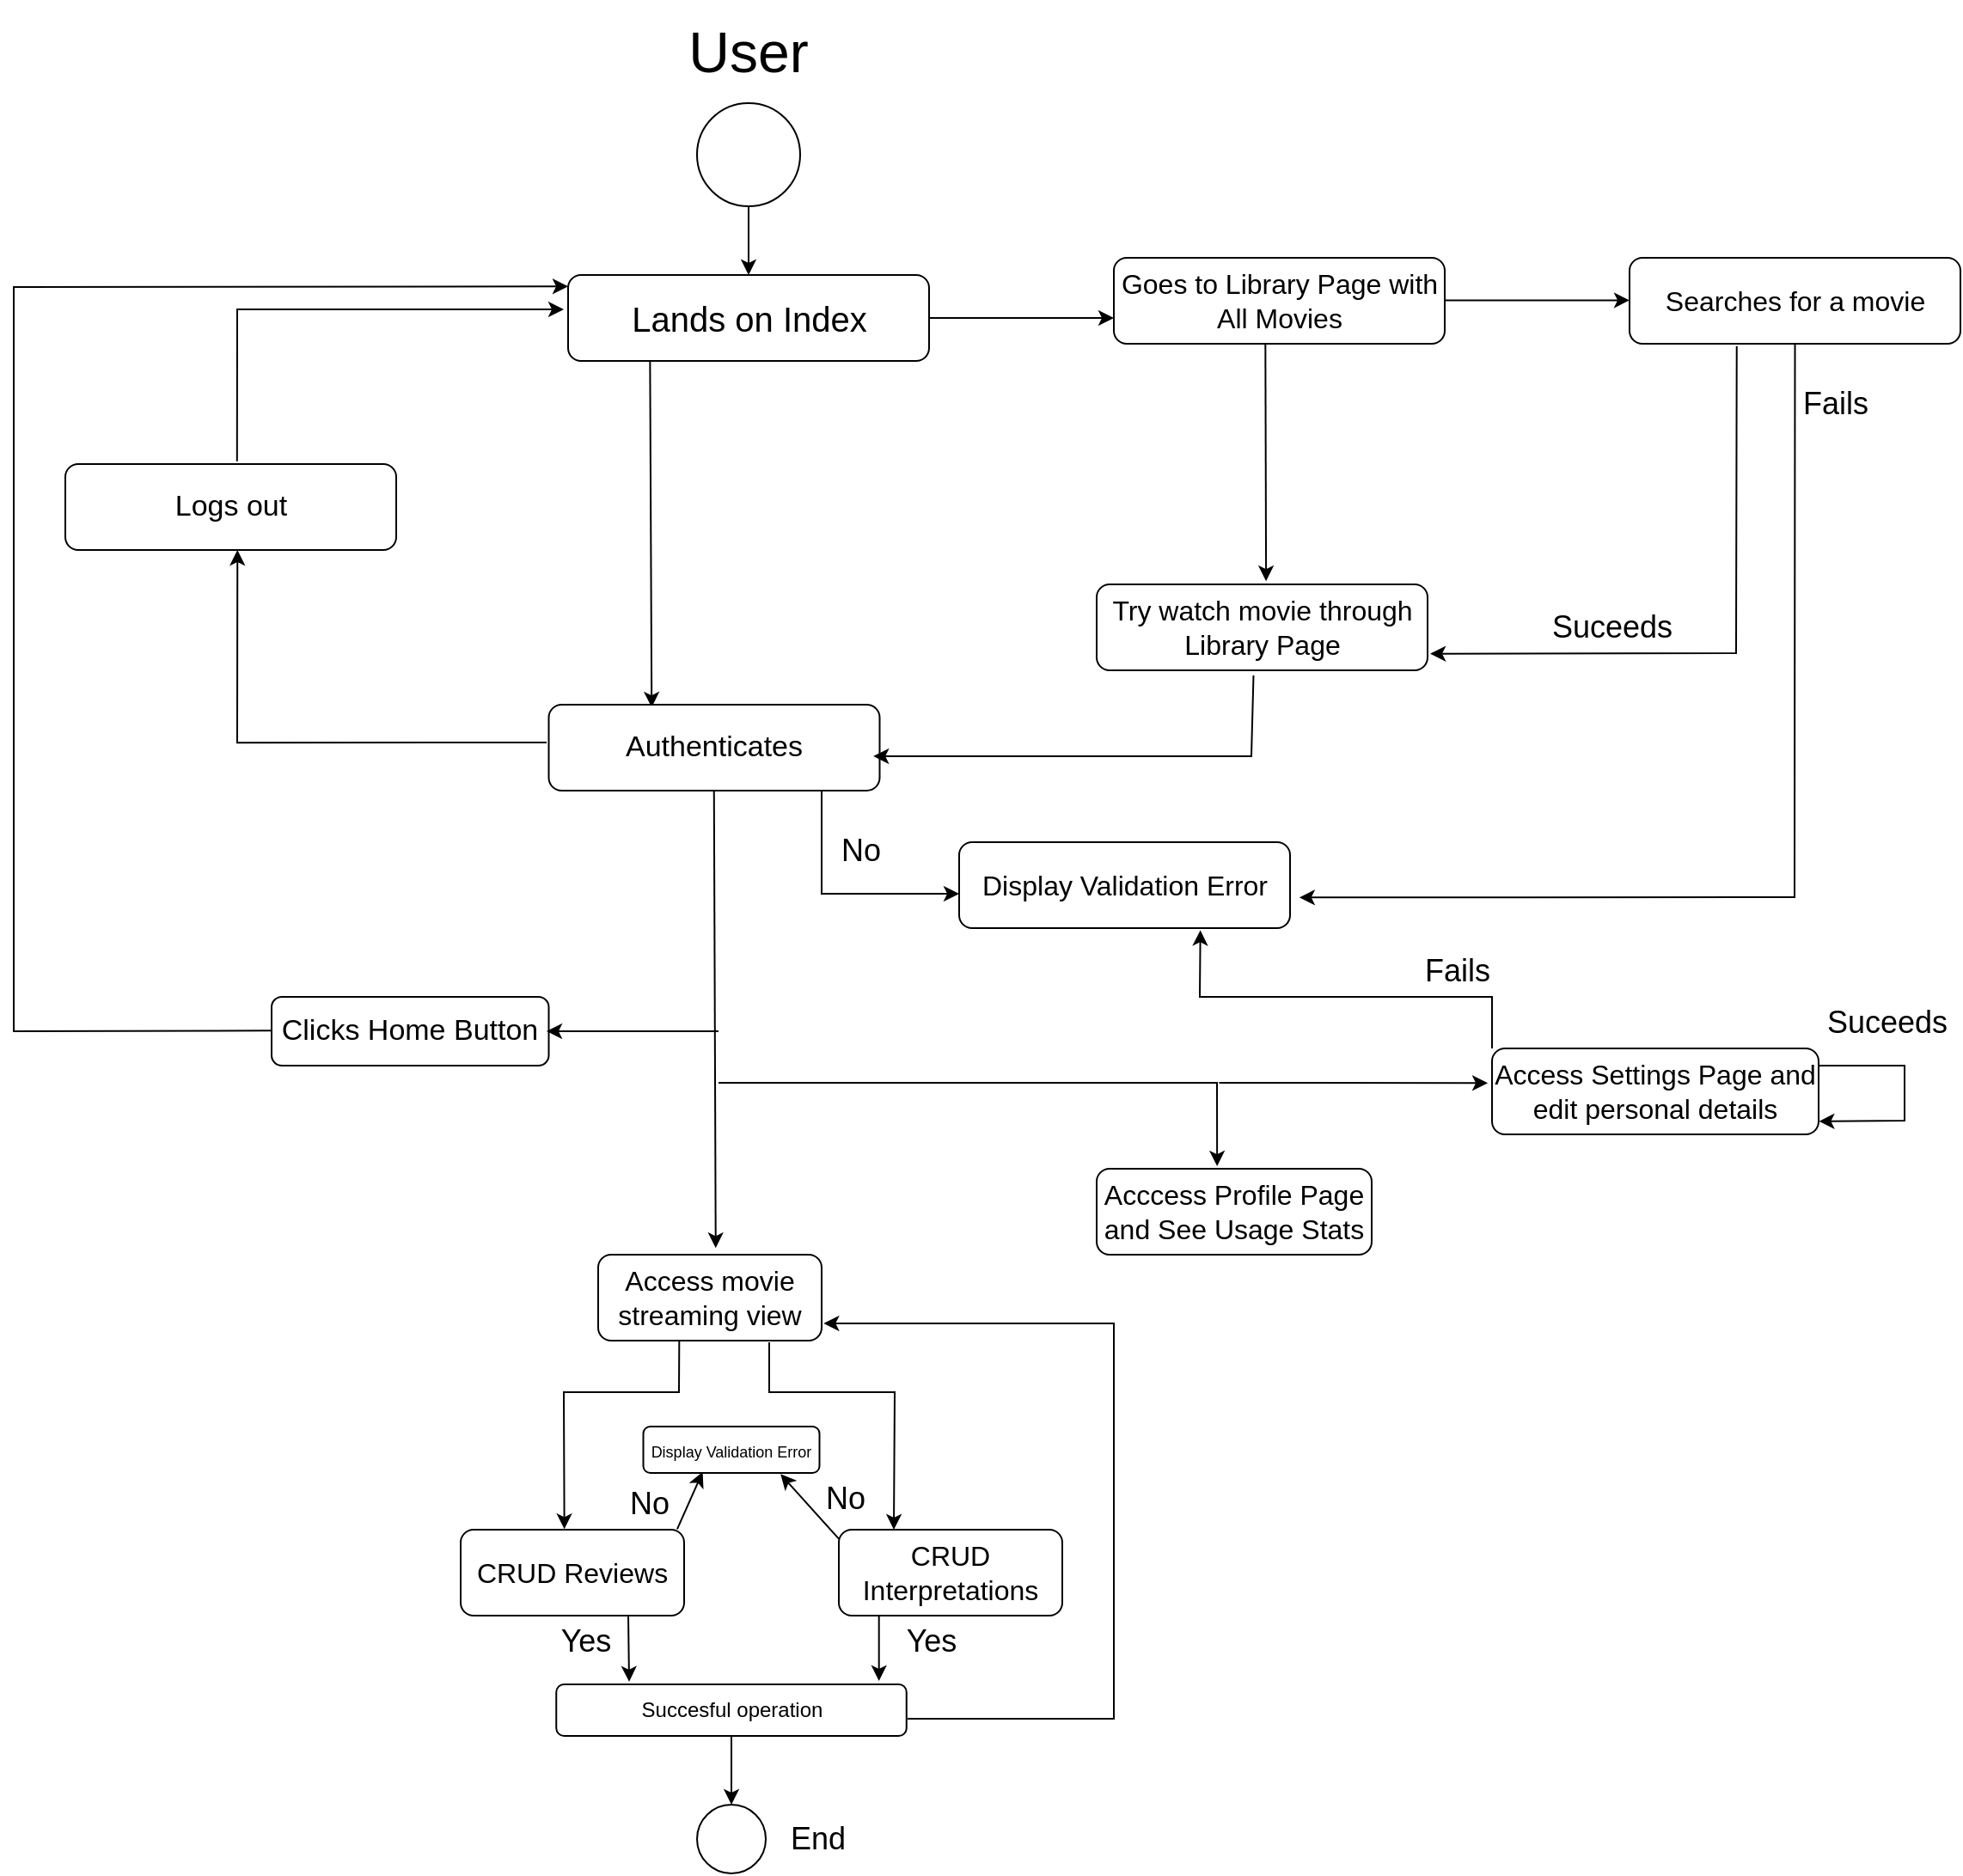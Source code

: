 <mxfile version="24.1.0" type="device">
  <diagram name="Page-1" id="TKcbys-8-eejvCyXCADx">
    <mxGraphModel dx="691" dy="399" grid="1" gridSize="10" guides="1" tooltips="1" connect="1" arrows="1" fold="1" page="1" pageScale="1" pageWidth="2336" pageHeight="1654" math="0" shadow="0">
      <root>
        <mxCell id="0" />
        <mxCell id="1" parent="0" />
        <mxCell id="Qqp3Ts9HwSAfRc8SLj8j-1" value="" style="ellipse;whiteSpace=wrap;html=1;aspect=fixed;" parent="1" vertex="1">
          <mxGeometry x="657.5" y="120" width="60" height="60" as="geometry" />
        </mxCell>
        <mxCell id="Qqp3Ts9HwSAfRc8SLj8j-2" value="&lt;font style=&quot;font-size: 33px;&quot;&gt;User&lt;/font&gt;" style="text;html=1;align=center;verticalAlign=middle;whiteSpace=wrap;rounded=0;strokeWidth=2;" parent="1" vertex="1">
          <mxGeometry x="646.25" y="60" width="82.5" height="60" as="geometry" />
        </mxCell>
        <mxCell id="Qqp3Ts9HwSAfRc8SLj8j-4" value="" style="endArrow=classic;html=1;rounded=0;exitX=0.5;exitY=1;exitDx=0;exitDy=0;" parent="1" source="Qqp3Ts9HwSAfRc8SLj8j-1" edge="1">
          <mxGeometry width="50" height="50" relative="1" as="geometry">
            <mxPoint x="678.75" y="240" as="sourcePoint" />
            <mxPoint x="687.5" y="220" as="targetPoint" />
          </mxGeometry>
        </mxCell>
        <mxCell id="Qqp3Ts9HwSAfRc8SLj8j-5" value="&lt;font style=&quot;font-size: 20px;&quot;&gt;Lands on Index&lt;/font&gt;" style="rounded=1;whiteSpace=wrap;html=1;" parent="1" vertex="1">
          <mxGeometry x="582.5" y="220" width="210" height="50" as="geometry" />
        </mxCell>
        <mxCell id="Qqp3Ts9HwSAfRc8SLj8j-8" value="" style="endArrow=classic;html=1;rounded=0;exitX=0.5;exitY=1;exitDx=0;exitDy=0;entryX=0.311;entryY=0.031;entryDx=0;entryDy=0;entryPerimeter=0;" parent="1" target="Qqp3Ts9HwSAfRc8SLj8j-9" edge="1">
          <mxGeometry width="50" height="50" relative="1" as="geometry">
            <mxPoint x="630.17" y="270" as="sourcePoint" />
            <mxPoint x="630.002" y="370" as="targetPoint" />
          </mxGeometry>
        </mxCell>
        <mxCell id="Qqp3Ts9HwSAfRc8SLj8j-9" value="&lt;font style=&quot;font-size: 17px;&quot;&gt;Authenticates&lt;/font&gt;" style="rounded=1;whiteSpace=wrap;html=1;" parent="1" vertex="1">
          <mxGeometry x="571.25" y="470" width="192.5" height="50" as="geometry" />
        </mxCell>
        <mxCell id="Qqp3Ts9HwSAfRc8SLj8j-10" value="&lt;font style=&quot;font-size: 16px;&quot;&gt;Try watch movie through Library Page&lt;/font&gt;" style="rounded=1;whiteSpace=wrap;html=1;" parent="1" vertex="1">
          <mxGeometry x="890" y="400" width="192.5" height="50" as="geometry" />
        </mxCell>
        <mxCell id="Qqp3Ts9HwSAfRc8SLj8j-11" value="" style="endArrow=classic;html=1;rounded=0;exitX=1;exitY=0.5;exitDx=0;exitDy=0;" parent="1" source="Qqp3Ts9HwSAfRc8SLj8j-5" edge="1">
          <mxGeometry width="50" height="50" relative="1" as="geometry">
            <mxPoint x="830" y="250" as="sourcePoint" />
            <mxPoint x="900" y="245" as="targetPoint" />
          </mxGeometry>
        </mxCell>
        <mxCell id="Qqp3Ts9HwSAfRc8SLj8j-12" value="&lt;span style=&quot;font-size: 16px;&quot;&gt;Access movie streaming view&lt;/span&gt;" style="rounded=1;whiteSpace=wrap;html=1;" parent="1" vertex="1">
          <mxGeometry x="600" y="790" width="130" height="50" as="geometry" />
        </mxCell>
        <mxCell id="Qqp3Ts9HwSAfRc8SLj8j-14" value="&lt;font style=&quot;font-size: 18px;&quot;&gt;Suceeds&lt;/font&gt;" style="text;html=1;align=center;verticalAlign=middle;whiteSpace=wrap;rounded=0;" parent="1" vertex="1">
          <mxGeometry x="1320" y="640" width="60" height="30" as="geometry" />
        </mxCell>
        <mxCell id="Qqp3Ts9HwSAfRc8SLj8j-15" value="&lt;font style=&quot;font-size: 18px;&quot;&gt;No&lt;/font&gt;" style="text;html=1;align=center;verticalAlign=middle;whiteSpace=wrap;rounded=0;" parent="1" vertex="1">
          <mxGeometry x="732.5" y="540" width="40" height="30" as="geometry" />
        </mxCell>
        <mxCell id="Qqp3Ts9HwSAfRc8SLj8j-16" value="" style="endArrow=classic;html=1;rounded=0;exitX=0.474;exitY=1.06;exitDx=0;exitDy=0;exitPerimeter=0;entryX=0.981;entryY=0.6;entryDx=0;entryDy=0;entryPerimeter=0;" parent="1" source="Qqp3Ts9HwSAfRc8SLj8j-10" target="Qqp3Ts9HwSAfRc8SLj8j-9" edge="1">
          <mxGeometry width="50" height="50" relative="1" as="geometry">
            <mxPoint x="942.75" y="360" as="sourcePoint" />
            <mxPoint x="990" y="430" as="targetPoint" />
            <Array as="points">
              <mxPoint x="980" y="500" />
            </Array>
          </mxGeometry>
        </mxCell>
        <mxCell id="Qqp3Ts9HwSAfRc8SLj8j-18" value="" style="endArrow=classic;html=1;rounded=0;exitX=0.5;exitY=1;exitDx=0;exitDy=0;entryX=0.526;entryY=-0.077;entryDx=0;entryDy=0;entryPerimeter=0;" parent="1" target="Qqp3Ts9HwSAfRc8SLj8j-12" edge="1">
          <mxGeometry width="50" height="50" relative="1" as="geometry">
            <mxPoint x="667.38" y="520" as="sourcePoint" />
            <mxPoint x="667.212" y="620" as="targetPoint" />
          </mxGeometry>
        </mxCell>
        <mxCell id="Qqp3Ts9HwSAfRc8SLj8j-19" value="" style="endArrow=classic;html=1;rounded=0;exitX=0.5;exitY=1;exitDx=0;exitDy=0;" parent="1" edge="1">
          <mxGeometry width="50" height="50" relative="1" as="geometry">
            <mxPoint x="730" y="520" as="sourcePoint" />
            <mxPoint x="810" y="580" as="targetPoint" />
            <Array as="points">
              <mxPoint x="730" y="580" />
            </Array>
          </mxGeometry>
        </mxCell>
        <mxCell id="Qqp3Ts9HwSAfRc8SLj8j-20" value="&lt;span style=&quot;font-size: 16px;&quot;&gt;Display Validation Error&lt;/span&gt;" style="rounded=1;whiteSpace=wrap;html=1;" parent="1" vertex="1">
          <mxGeometry x="810" y="550" width="192.5" height="50" as="geometry" />
        </mxCell>
        <mxCell id="Qqp3Ts9HwSAfRc8SLj8j-21" value="" style="endArrow=classic;html=1;rounded=0;exitX=0.5;exitY=1;exitDx=0;exitDy=0;entryX=0.464;entryY=-0.007;entryDx=0;entryDy=0;entryPerimeter=0;" parent="1" target="Qqp3Ts9HwSAfRc8SLj8j-22" edge="1">
          <mxGeometry width="50" height="50" relative="1" as="geometry">
            <mxPoint x="647.16" y="840" as="sourcePoint" />
            <mxPoint x="580.71" y="917.05" as="targetPoint" />
            <Array as="points">
              <mxPoint x="647" y="870" />
              <mxPoint x="580" y="870" />
            </Array>
          </mxGeometry>
        </mxCell>
        <mxCell id="Qqp3Ts9HwSAfRc8SLj8j-22" value="&lt;span style=&quot;font-size: 16px;&quot;&gt;CRUD Reviews&lt;/span&gt;" style="rounded=1;whiteSpace=wrap;html=1;" parent="1" vertex="1">
          <mxGeometry x="520" y="950" width="130" height="50" as="geometry" />
        </mxCell>
        <mxCell id="Qqp3Ts9HwSAfRc8SLj8j-23" value="&lt;span style=&quot;font-size: 16px;&quot;&gt;CRUD Interpretations&lt;/span&gt;" style="rounded=1;whiteSpace=wrap;html=1;" parent="1" vertex="1">
          <mxGeometry x="740" y="950" width="130" height="50" as="geometry" />
        </mxCell>
        <mxCell id="Qqp3Ts9HwSAfRc8SLj8j-24" value="" style="endArrow=classic;html=1;rounded=0;" parent="1" edge="1">
          <mxGeometry width="50" height="50" relative="1" as="geometry">
            <mxPoint x="699.5" y="841" as="sourcePoint" />
            <mxPoint x="772" y="950" as="targetPoint" />
            <Array as="points">
              <mxPoint x="699.5" y="870" />
              <mxPoint x="739.5" y="870" />
              <mxPoint x="772.5" y="870" />
            </Array>
          </mxGeometry>
        </mxCell>
        <mxCell id="Qqp3Ts9HwSAfRc8SLj8j-27" value="&lt;font style=&quot;font-size: 9px;&quot;&gt;Display Validation Error&lt;/font&gt;" style="rounded=1;whiteSpace=wrap;html=1;" parent="1" vertex="1">
          <mxGeometry x="626.25" y="890" width="102.5" height="27" as="geometry" />
        </mxCell>
        <mxCell id="Qqp3Ts9HwSAfRc8SLj8j-31" value="" style="endArrow=classic;html=1;rounded=0;entryX=0.337;entryY=0.975;entryDx=0;entryDy=0;entryPerimeter=0;exitX=0.969;exitY=-0.007;exitDx=0;exitDy=0;exitPerimeter=0;" parent="1" source="Qqp3Ts9HwSAfRc8SLj8j-22" target="Qqp3Ts9HwSAfRc8SLj8j-27" edge="1">
          <mxGeometry width="50" height="50" relative="1" as="geometry">
            <mxPoint x="680" y="990" as="sourcePoint" />
            <mxPoint x="730" y="940" as="targetPoint" />
          </mxGeometry>
        </mxCell>
        <mxCell id="Qqp3Ts9HwSAfRc8SLj8j-32" value="" style="endArrow=classic;html=1;rounded=0;entryX=0.779;entryY=1.025;entryDx=0;entryDy=0;entryPerimeter=0;exitX=0;exitY=0.107;exitDx=0;exitDy=0;exitPerimeter=0;" parent="1" source="Qqp3Ts9HwSAfRc8SLj8j-23" target="Qqp3Ts9HwSAfRc8SLj8j-27" edge="1">
          <mxGeometry width="50" height="50" relative="1" as="geometry">
            <mxPoint x="681.75" y="963" as="sourcePoint" />
            <mxPoint x="708.75" y="930" as="targetPoint" />
          </mxGeometry>
        </mxCell>
        <mxCell id="Qqp3Ts9HwSAfRc8SLj8j-33" value="&lt;font style=&quot;font-size: 18px;&quot;&gt;No&lt;/font&gt;" style="text;html=1;align=center;verticalAlign=middle;whiteSpace=wrap;rounded=0;" parent="1" vertex="1">
          <mxGeometry x="610" y="920" width="40" height="30" as="geometry" />
        </mxCell>
        <mxCell id="Qqp3Ts9HwSAfRc8SLj8j-34" value="&lt;font style=&quot;font-size: 18px;&quot;&gt;No&lt;/font&gt;" style="text;html=1;align=center;verticalAlign=middle;whiteSpace=wrap;rounded=0;" parent="1" vertex="1">
          <mxGeometry x="723.75" y="917" width="40" height="30" as="geometry" />
        </mxCell>
        <mxCell id="SnCNMXQEFfx5Mpp39tnm-11" value="" style="endArrow=classic;html=1;rounded=0;entryX=0.438;entryY=-0.029;entryDx=0;entryDy=0;entryPerimeter=0;" parent="1" target="SnCNMXQEFfx5Mpp39tnm-17" edge="1">
          <mxGeometry width="50" height="50" relative="1" as="geometry">
            <mxPoint x="670" y="690" as="sourcePoint" />
            <mxPoint x="960" y="720" as="targetPoint" />
            <Array as="points">
              <mxPoint x="960" y="690" />
            </Array>
          </mxGeometry>
        </mxCell>
        <mxCell id="SnCNMXQEFfx5Mpp39tnm-12" value="Succesful operation" style="rounded=1;whiteSpace=wrap;html=1;" parent="1" vertex="1">
          <mxGeometry x="575.63" y="1040" width="203.75" height="30" as="geometry" />
        </mxCell>
        <mxCell id="SnCNMXQEFfx5Mpp39tnm-13" value="" style="endArrow=classic;html=1;rounded=0;exitX=0.75;exitY=1;exitDx=0;exitDy=0;entryX=0.208;entryY=-0.052;entryDx=0;entryDy=0;entryPerimeter=0;" parent="1" source="Qqp3Ts9HwSAfRc8SLj8j-22" target="SnCNMXQEFfx5Mpp39tnm-12" edge="1">
          <mxGeometry width="50" height="50" relative="1" as="geometry">
            <mxPoint x="626.25" y="1030" as="sourcePoint" />
            <mxPoint x="676.25" y="980" as="targetPoint" />
          </mxGeometry>
        </mxCell>
        <mxCell id="SnCNMXQEFfx5Mpp39tnm-14" value="" style="endArrow=classic;html=1;rounded=0;exitX=0.75;exitY=1;exitDx=0;exitDy=0;entryX=0.208;entryY=-0.052;entryDx=0;entryDy=0;entryPerimeter=0;" parent="1" edge="1">
          <mxGeometry width="50" height="50" relative="1" as="geometry">
            <mxPoint x="763.35" y="1000" as="sourcePoint" />
            <mxPoint x="763.35" y="1038" as="targetPoint" />
          </mxGeometry>
        </mxCell>
        <mxCell id="SnCNMXQEFfx5Mpp39tnm-15" value="&lt;font style=&quot;font-size: 18px;&quot;&gt;Yes&lt;/font&gt;" style="text;html=1;align=center;verticalAlign=middle;whiteSpace=wrap;rounded=0;" parent="1" vertex="1">
          <mxGeometry x="562.5" y="1000" width="60" height="30" as="geometry" />
        </mxCell>
        <mxCell id="SnCNMXQEFfx5Mpp39tnm-16" value="&lt;font style=&quot;font-size: 18px;&quot;&gt;Yes&lt;/font&gt;" style="text;html=1;align=center;verticalAlign=middle;whiteSpace=wrap;rounded=0;" parent="1" vertex="1">
          <mxGeometry x="763.75" y="1000" width="60" height="30" as="geometry" />
        </mxCell>
        <mxCell id="SnCNMXQEFfx5Mpp39tnm-17" value="&lt;font style=&quot;font-size: 16px;&quot;&gt;Acccess Profile Page and See Usage Stats&lt;/font&gt;" style="rounded=1;whiteSpace=wrap;html=1;" parent="1" vertex="1">
          <mxGeometry x="890" y="740" width="160" height="50" as="geometry" />
        </mxCell>
        <mxCell id="SnCNMXQEFfx5Mpp39tnm-20" value="" style="endArrow=classic;html=1;rounded=0;entryX=1.009;entryY=0.799;entryDx=0;entryDy=0;entryPerimeter=0;" parent="1" target="Qqp3Ts9HwSAfRc8SLj8j-12" edge="1">
          <mxGeometry width="50" height="50" relative="1" as="geometry">
            <mxPoint x="780" y="1060" as="sourcePoint" />
            <mxPoint x="740" y="830" as="targetPoint" />
            <Array as="points">
              <mxPoint x="900" y="1060" />
              <mxPoint x="900" y="830" />
            </Array>
          </mxGeometry>
        </mxCell>
        <mxCell id="SnCNMXQEFfx5Mpp39tnm-19" value="&lt;font style=&quot;font-size: 16px;&quot;&gt;Access Settings Page and edit personal details&lt;/font&gt;" style="rounded=1;whiteSpace=wrap;html=1;" parent="1" vertex="1">
          <mxGeometry x="1120" y="670" width="190" height="50" as="geometry" />
        </mxCell>
        <mxCell id="SnCNMXQEFfx5Mpp39tnm-23" value="&lt;font style=&quot;font-size: 16px;&quot;&gt;Goes to Library Page with All Movies&lt;/font&gt;" style="rounded=1;whiteSpace=wrap;html=1;" parent="1" vertex="1">
          <mxGeometry x="900" y="210" width="192.5" height="50" as="geometry" />
        </mxCell>
        <mxCell id="SnCNMXQEFfx5Mpp39tnm-24" value="&lt;span style=&quot;font-size: 16px;&quot;&gt;Searches for a movie&lt;/span&gt;" style="rounded=1;whiteSpace=wrap;html=1;" parent="1" vertex="1">
          <mxGeometry x="1200" y="210" width="192.5" height="50" as="geometry" />
        </mxCell>
        <mxCell id="SnCNMXQEFfx5Mpp39tnm-25" value="" style="endArrow=classic;html=1;rounded=0;exitX=1;exitY=0.5;exitDx=0;exitDy=0;" parent="1" edge="1">
          <mxGeometry width="50" height="50" relative="1" as="geometry">
            <mxPoint x="1093" y="234.71" as="sourcePoint" />
            <mxPoint x="1200" y="234.71" as="targetPoint" />
          </mxGeometry>
        </mxCell>
        <mxCell id="SnCNMXQEFfx5Mpp39tnm-26" value="" style="endArrow=classic;html=1;rounded=0;exitX=0.458;exitY=1.008;exitDx=0;exitDy=0;entryX=0.512;entryY=-0.038;entryDx=0;entryDy=0;exitPerimeter=0;entryPerimeter=0;" parent="1" source="SnCNMXQEFfx5Mpp39tnm-23" target="Qqp3Ts9HwSAfRc8SLj8j-10" edge="1">
          <mxGeometry width="50" height="50" relative="1" as="geometry">
            <mxPoint x="990" y="260" as="sourcePoint" />
            <mxPoint x="1097" y="260" as="targetPoint" />
          </mxGeometry>
        </mxCell>
        <mxCell id="SnCNMXQEFfx5Mpp39tnm-27" value="" style="endArrow=classic;html=1;rounded=0;exitX=0.5;exitY=1;exitDx=0;exitDy=0;entryX=1.028;entryY=0.643;entryDx=0;entryDy=0;entryPerimeter=0;" parent="1" source="SnCNMXQEFfx5Mpp39tnm-24" target="Qqp3Ts9HwSAfRc8SLj8j-20" edge="1">
          <mxGeometry width="50" height="50" relative="1" as="geometry">
            <mxPoint x="1295.75" y="260" as="sourcePoint" />
            <mxPoint x="1297" y="580" as="targetPoint" />
            <Array as="points">
              <mxPoint x="1296" y="582" />
            </Array>
          </mxGeometry>
        </mxCell>
        <mxCell id="SnCNMXQEFfx5Mpp39tnm-28" value="&lt;font style=&quot;font-size: 18px;&quot;&gt;Fails&lt;/font&gt;" style="text;html=1;align=center;verticalAlign=middle;whiteSpace=wrap;rounded=0;" parent="1" vertex="1">
          <mxGeometry x="1300" y="280" width="40" height="30" as="geometry" />
        </mxCell>
        <mxCell id="SnCNMXQEFfx5Mpp39tnm-29" value="" style="endArrow=classic;html=1;rounded=0;exitX=0.324;exitY=1.027;exitDx=0;exitDy=0;exitPerimeter=0;entryX=1.008;entryY=0.807;entryDx=0;entryDy=0;entryPerimeter=0;" parent="1" source="SnCNMXQEFfx5Mpp39tnm-24" target="Qqp3Ts9HwSAfRc8SLj8j-10" edge="1">
          <mxGeometry width="50" height="50" relative="1" as="geometry">
            <mxPoint x="1160" y="394.83" as="sourcePoint" />
            <mxPoint x="1090" y="440" as="targetPoint" />
            <Array as="points">
              <mxPoint x="1262" y="440" />
            </Array>
          </mxGeometry>
        </mxCell>
        <mxCell id="SnCNMXQEFfx5Mpp39tnm-30" value="" style="endArrow=classic;html=1;rounded=0;entryX=-0.013;entryY=0.403;entryDx=0;entryDy=0;entryPerimeter=0;" parent="1" target="SnCNMXQEFfx5Mpp39tnm-19" edge="1">
          <mxGeometry width="50" height="50" relative="1" as="geometry">
            <mxPoint x="961.25" y="690" as="sourcePoint" />
            <mxPoint x="1011.25" y="640" as="targetPoint" />
          </mxGeometry>
        </mxCell>
        <mxCell id="SnCNMXQEFfx5Mpp39tnm-31" value="" style="endArrow=classic;html=1;rounded=0;entryX=0.729;entryY=1.024;entryDx=0;entryDy=0;entryPerimeter=0;" parent="1" target="Qqp3Ts9HwSAfRc8SLj8j-20" edge="1">
          <mxGeometry width="50" height="50" relative="1" as="geometry">
            <mxPoint x="1120" y="670" as="sourcePoint" />
            <mxPoint x="1170" y="620" as="targetPoint" />
            <Array as="points">
              <mxPoint x="1120" y="640" />
              <mxPoint x="950" y="640" />
            </Array>
          </mxGeometry>
        </mxCell>
        <mxCell id="SnCNMXQEFfx5Mpp39tnm-32" value="&lt;font style=&quot;font-size: 18px;&quot;&gt;Fails&lt;/font&gt;" style="text;html=1;align=center;verticalAlign=middle;whiteSpace=wrap;rounded=0;" parent="1" vertex="1">
          <mxGeometry x="1080" y="610" width="40" height="30" as="geometry" />
        </mxCell>
        <mxCell id="SnCNMXQEFfx5Mpp39tnm-34" value="" style="endArrow=classic;html=1;rounded=0;entryX=1.001;entryY=0.848;entryDx=0;entryDy=0;entryPerimeter=0;" parent="1" target="SnCNMXQEFfx5Mpp39tnm-19" edge="1">
          <mxGeometry width="50" height="50" relative="1" as="geometry">
            <mxPoint x="1310" y="680" as="sourcePoint" />
            <mxPoint x="1370" y="740" as="targetPoint" />
            <Array as="points">
              <mxPoint x="1360" y="680" />
              <mxPoint x="1360" y="712" />
            </Array>
          </mxGeometry>
        </mxCell>
        <mxCell id="SnCNMXQEFfx5Mpp39tnm-35" value="&lt;font style=&quot;font-size: 18px;&quot;&gt;Suceeds&lt;/font&gt;" style="text;html=1;align=center;verticalAlign=middle;whiteSpace=wrap;rounded=0;" parent="1" vertex="1">
          <mxGeometry x="1160" y="410" width="60" height="30" as="geometry" />
        </mxCell>
        <mxCell id="SnCNMXQEFfx5Mpp39tnm-36" value="&lt;font style=&quot;font-size: 17px;&quot;&gt;Logs out&lt;/font&gt;" style="rounded=1;whiteSpace=wrap;html=1;" parent="1" vertex="1">
          <mxGeometry x="290" y="330" width="192.5" height="50" as="geometry" />
        </mxCell>
        <mxCell id="SnCNMXQEFfx5Mpp39tnm-37" value="" style="endArrow=classic;html=1;rounded=0;entryX=0.728;entryY=1.057;entryDx=0;entryDy=0;entryPerimeter=0;" parent="1" edge="1">
          <mxGeometry width="50" height="50" relative="1" as="geometry">
            <mxPoint x="570" y="492" as="sourcePoint" />
            <mxPoint x="390.14" y="380" as="targetPoint" />
            <Array as="points">
              <mxPoint x="390" y="492.15" />
            </Array>
          </mxGeometry>
        </mxCell>
        <mxCell id="SnCNMXQEFfx5Mpp39tnm-38" value="" style="endArrow=classic;html=1;rounded=0;exitX=0.519;exitY=-0.032;exitDx=0;exitDy=0;exitPerimeter=0;" parent="1" source="SnCNMXQEFfx5Mpp39tnm-36" edge="1">
          <mxGeometry width="50" height="50" relative="1" as="geometry">
            <mxPoint x="430.25" y="424.5" as="sourcePoint" />
            <mxPoint x="580" y="240" as="targetPoint" />
            <Array as="points">
              <mxPoint x="390" y="240" />
            </Array>
          </mxGeometry>
        </mxCell>
        <mxCell id="RAIGJmh2x27qs6I3c7X0-1" value="" style="ellipse;whiteSpace=wrap;html=1;aspect=fixed;" parent="1" vertex="1">
          <mxGeometry x="657.51" y="1110" width="40" height="40" as="geometry" />
        </mxCell>
        <mxCell id="RAIGJmh2x27qs6I3c7X0-2" value="&lt;font style=&quot;font-size: 18px;&quot;&gt;End&lt;/font&gt;" style="text;html=1;align=center;verticalAlign=middle;whiteSpace=wrap;rounded=0;" parent="1" vertex="1">
          <mxGeometry x="697.51" y="1115" width="60" height="30" as="geometry" />
        </mxCell>
        <mxCell id="RAIGJmh2x27qs6I3c7X0-3" value="" style="endArrow=classic;html=1;rounded=0;entryX=0.5;entryY=0;entryDx=0;entryDy=0;exitX=0.5;exitY=1;exitDx=0;exitDy=0;" parent="1" source="SnCNMXQEFfx5Mpp39tnm-12" target="RAIGJmh2x27qs6I3c7X0-1" edge="1">
          <mxGeometry width="50" height="50" relative="1" as="geometry">
            <mxPoint x="650" y="1137" as="sourcePoint" />
            <mxPoint x="616" y="1100" as="targetPoint" />
          </mxGeometry>
        </mxCell>
        <mxCell id="gPEPTdAMiKp3LuIciWDf-2" value="&lt;font style=&quot;font-size: 17px;&quot;&gt;Clicks Home Button&lt;/font&gt;" style="rounded=1;whiteSpace=wrap;html=1;" vertex="1" parent="1">
          <mxGeometry x="410" y="640" width="161.25" height="40" as="geometry" />
        </mxCell>
        <mxCell id="gPEPTdAMiKp3LuIciWDf-3" value="" style="endArrow=classic;html=1;rounded=0;" edge="1" parent="1">
          <mxGeometry width="50" height="50" relative="1" as="geometry">
            <mxPoint x="670" y="660" as="sourcePoint" />
            <mxPoint x="570" y="660" as="targetPoint" />
          </mxGeometry>
        </mxCell>
        <mxCell id="gPEPTdAMiKp3LuIciWDf-4" value="" style="endArrow=classic;html=1;rounded=0;entryX=0;entryY=0.133;entryDx=0;entryDy=0;entryPerimeter=0;" edge="1" parent="1" target="Qqp3Ts9HwSAfRc8SLj8j-5">
          <mxGeometry width="50" height="50" relative="1" as="geometry">
            <mxPoint x="410" y="659.66" as="sourcePoint" />
            <mxPoint x="260" y="100" as="targetPoint" />
            <Array as="points">
              <mxPoint x="260" y="660" />
              <mxPoint x="260" y="227" />
            </Array>
          </mxGeometry>
        </mxCell>
      </root>
    </mxGraphModel>
  </diagram>
</mxfile>
